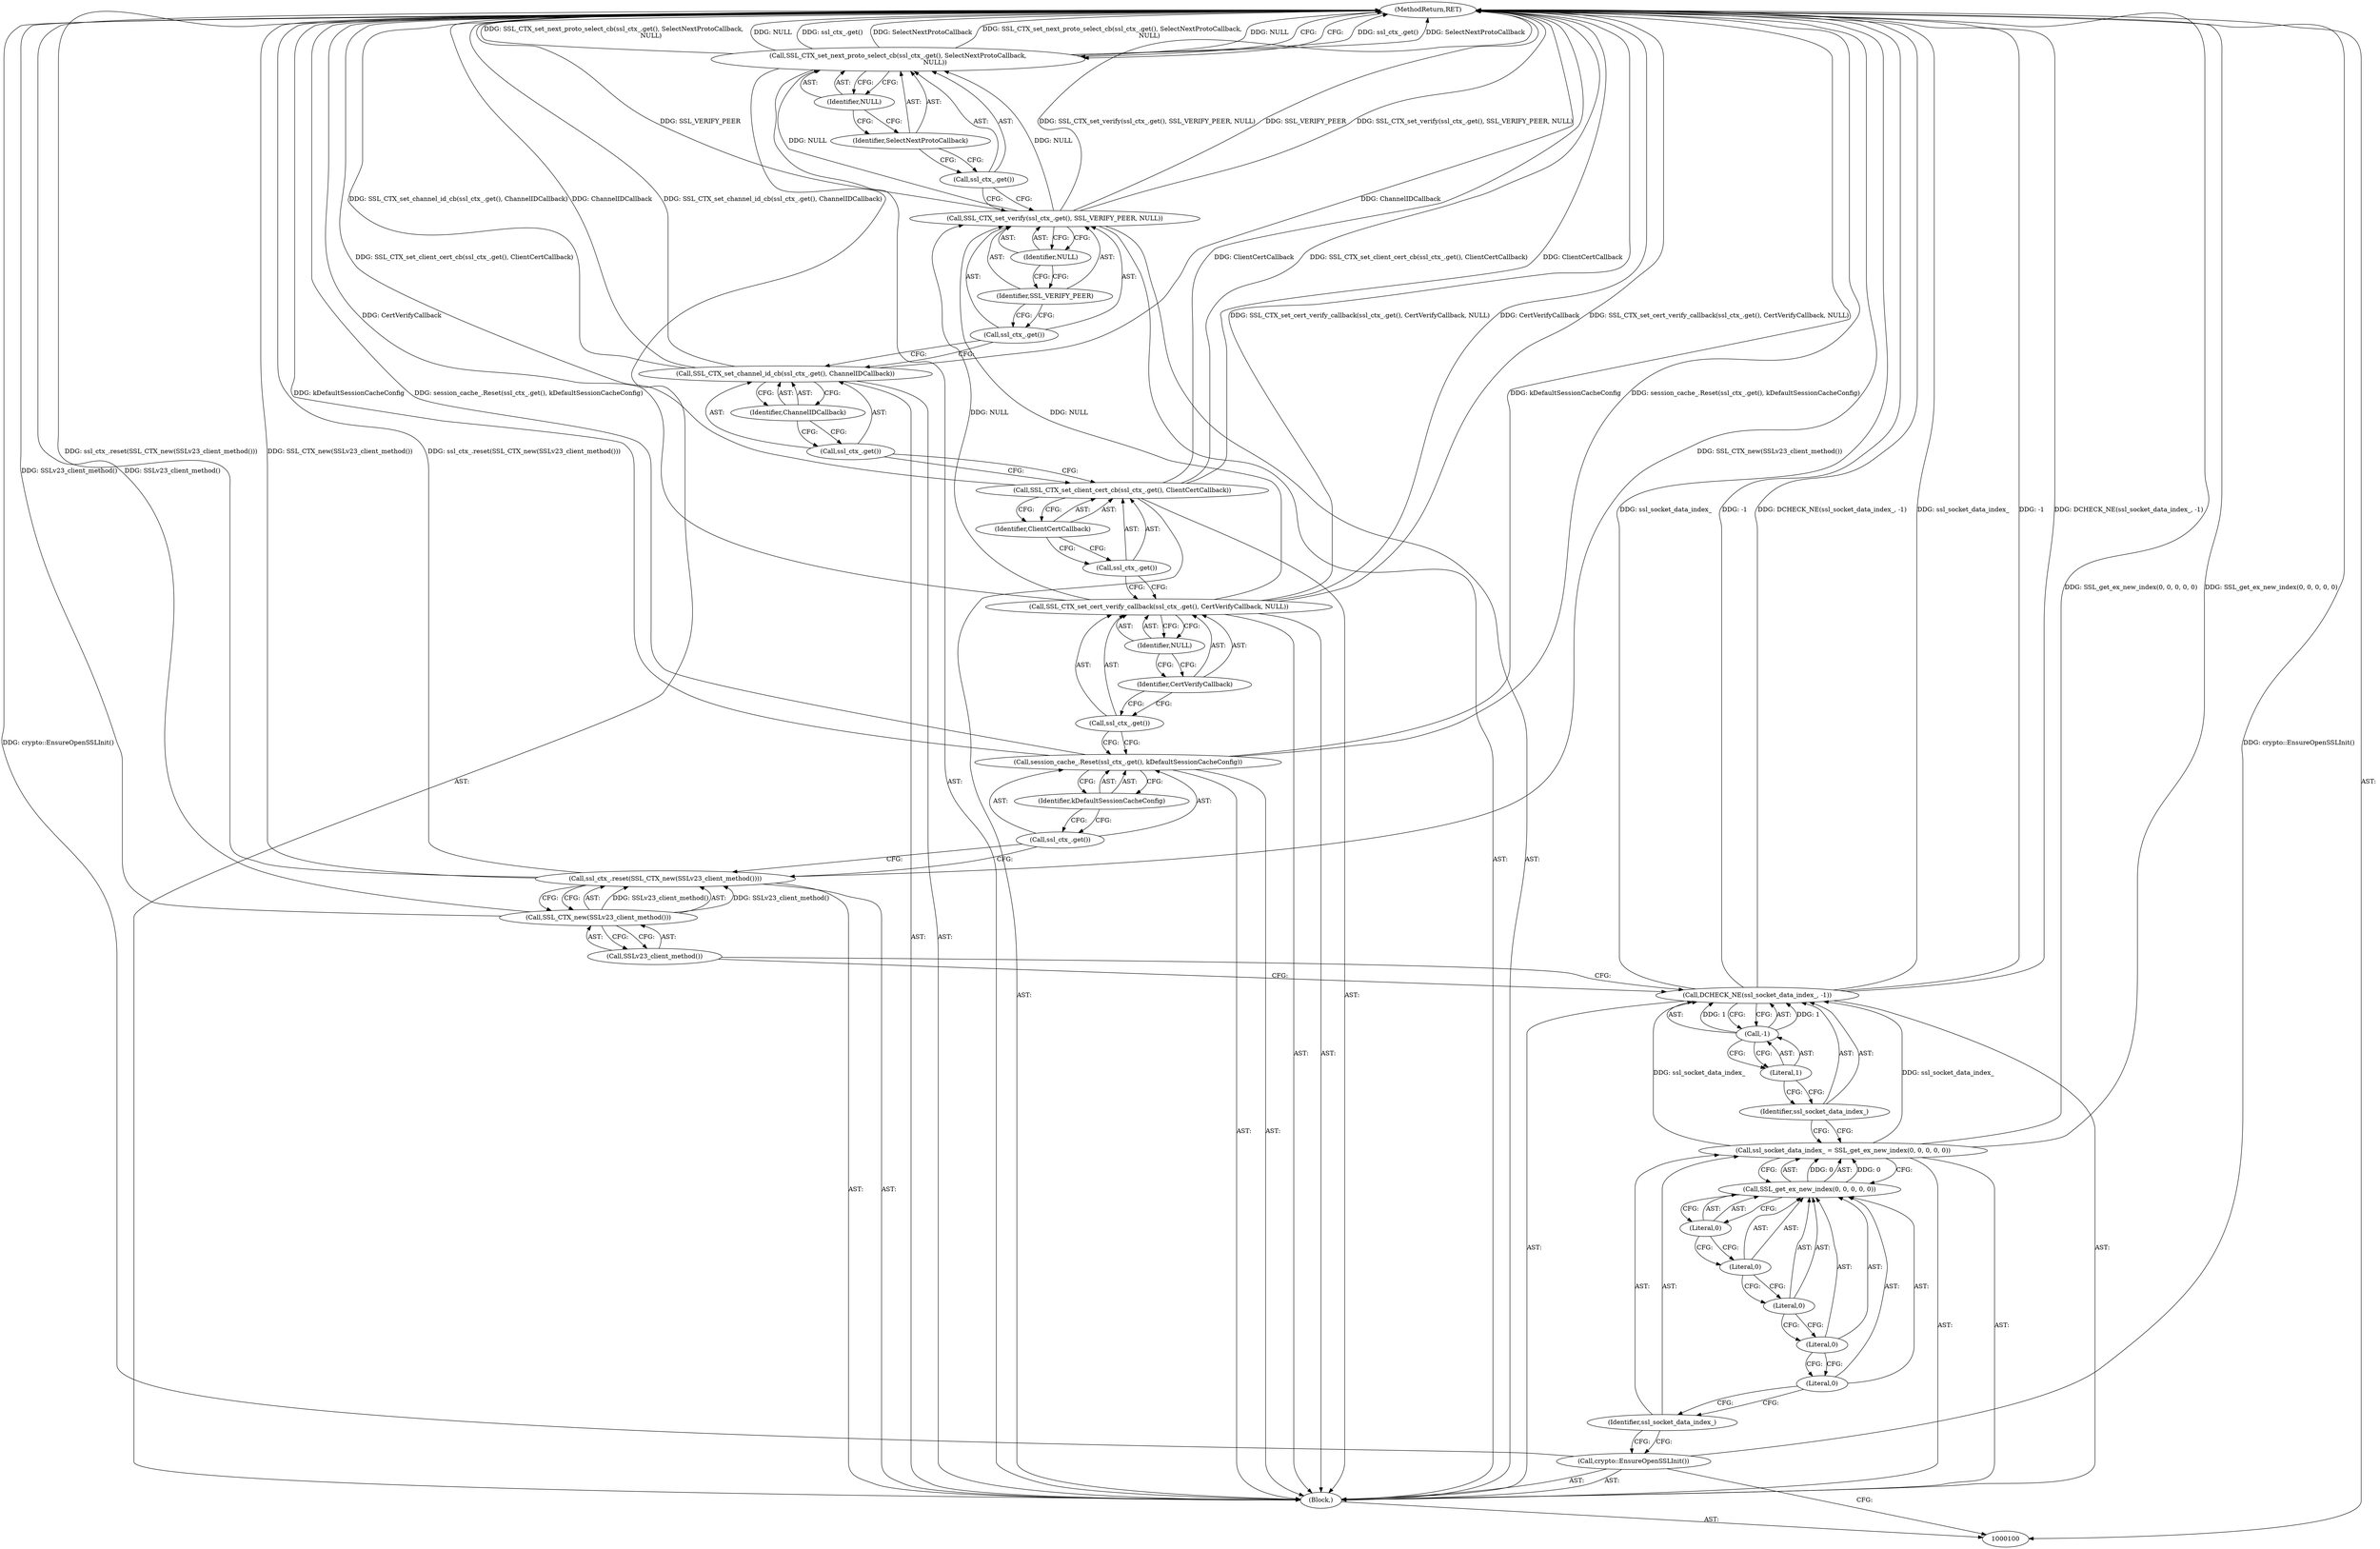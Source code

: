 digraph "0_Chrome_b051cdb6465736e7233cd22b807e255554378206_1" {
"1000101" [label="(Block,)"];
"1000139" [label="(MethodReturn,RET)"];
"1000132" [label="(Call,ssl_ctx_.get())"];
"1000133" [label="(Identifier,SSL_VERIFY_PEER)"];
"1000131" [label="(Call,SSL_CTX_set_verify(ssl_ctx_.get(), SSL_VERIFY_PEER, NULL))"];
"1000134" [label="(Identifier,NULL)"];
"1000136" [label="(Call,ssl_ctx_.get())"];
"1000135" [label="(Call,SSL_CTX_set_next_proto_select_cb(ssl_ctx_.get(), SelectNextProtoCallback,\n                                     NULL))"];
"1000137" [label="(Identifier,SelectNextProtoCallback)"];
"1000138" [label="(Identifier,NULL)"];
"1000102" [label="(Call,crypto::EnsureOpenSSLInit())"];
"1000105" [label="(Call,SSL_get_ex_new_index(0, 0, 0, 0, 0))"];
"1000103" [label="(Call,ssl_socket_data_index_ = SSL_get_ex_new_index(0, 0, 0, 0, 0))"];
"1000104" [label="(Identifier,ssl_socket_data_index_)"];
"1000106" [label="(Literal,0)"];
"1000107" [label="(Literal,0)"];
"1000108" [label="(Literal,0)"];
"1000109" [label="(Literal,0)"];
"1000110" [label="(Literal,0)"];
"1000112" [label="(Identifier,ssl_socket_data_index_)"];
"1000113" [label="(Call,-1)"];
"1000114" [label="(Literal,1)"];
"1000111" [label="(Call,DCHECK_NE(ssl_socket_data_index_, -1))"];
"1000116" [label="(Call,SSL_CTX_new(SSLv23_client_method()))"];
"1000117" [label="(Call,SSLv23_client_method())"];
"1000115" [label="(Call,ssl_ctx_.reset(SSL_CTX_new(SSLv23_client_method())))"];
"1000119" [label="(Call,ssl_ctx_.get())"];
"1000120" [label="(Identifier,kDefaultSessionCacheConfig)"];
"1000118" [label="(Call,session_cache_.Reset(ssl_ctx_.get(), kDefaultSessionCacheConfig))"];
"1000122" [label="(Call,ssl_ctx_.get())"];
"1000121" [label="(Call,SSL_CTX_set_cert_verify_callback(ssl_ctx_.get(), CertVerifyCallback, NULL))"];
"1000123" [label="(Identifier,CertVerifyCallback)"];
"1000124" [label="(Identifier,NULL)"];
"1000126" [label="(Call,ssl_ctx_.get())"];
"1000127" [label="(Identifier,ClientCertCallback)"];
"1000125" [label="(Call,SSL_CTX_set_client_cert_cb(ssl_ctx_.get(), ClientCertCallback))"];
"1000129" [label="(Call,ssl_ctx_.get())"];
"1000130" [label="(Identifier,ChannelIDCallback)"];
"1000128" [label="(Call,SSL_CTX_set_channel_id_cb(ssl_ctx_.get(), ChannelIDCallback))"];
"1000101" -> "1000100"  [label="AST: "];
"1000102" -> "1000101"  [label="AST: "];
"1000103" -> "1000101"  [label="AST: "];
"1000111" -> "1000101"  [label="AST: "];
"1000115" -> "1000101"  [label="AST: "];
"1000118" -> "1000101"  [label="AST: "];
"1000121" -> "1000101"  [label="AST: "];
"1000125" -> "1000101"  [label="AST: "];
"1000128" -> "1000101"  [label="AST: "];
"1000131" -> "1000101"  [label="AST: "];
"1000135" -> "1000101"  [label="AST: "];
"1000139" -> "1000100"  [label="AST: "];
"1000139" -> "1000135"  [label="CFG: "];
"1000116" -> "1000139"  [label="DDG: SSLv23_client_method()"];
"1000128" -> "1000139"  [label="DDG: ChannelIDCallback"];
"1000128" -> "1000139"  [label="DDG: SSL_CTX_set_channel_id_cb(ssl_ctx_.get(), ChannelIDCallback)"];
"1000125" -> "1000139"  [label="DDG: SSL_CTX_set_client_cert_cb(ssl_ctx_.get(), ClientCertCallback)"];
"1000125" -> "1000139"  [label="DDG: ClientCertCallback"];
"1000103" -> "1000139"  [label="DDG: SSL_get_ex_new_index(0, 0, 0, 0, 0)"];
"1000121" -> "1000139"  [label="DDG: CertVerifyCallback"];
"1000121" -> "1000139"  [label="DDG: SSL_CTX_set_cert_verify_callback(ssl_ctx_.get(), CertVerifyCallback, NULL)"];
"1000118" -> "1000139"  [label="DDG: session_cache_.Reset(ssl_ctx_.get(), kDefaultSessionCacheConfig)"];
"1000118" -> "1000139"  [label="DDG: kDefaultSessionCacheConfig"];
"1000135" -> "1000139"  [label="DDG: ssl_ctx_.get()"];
"1000135" -> "1000139"  [label="DDG: SelectNextProtoCallback"];
"1000135" -> "1000139"  [label="DDG: SSL_CTX_set_next_proto_select_cb(ssl_ctx_.get(), SelectNextProtoCallback,\n                                     NULL)"];
"1000135" -> "1000139"  [label="DDG: NULL"];
"1000131" -> "1000139"  [label="DDG: SSL_CTX_set_verify(ssl_ctx_.get(), SSL_VERIFY_PEER, NULL)"];
"1000131" -> "1000139"  [label="DDG: SSL_VERIFY_PEER"];
"1000115" -> "1000139"  [label="DDG: ssl_ctx_.reset(SSL_CTX_new(SSLv23_client_method()))"];
"1000115" -> "1000139"  [label="DDG: SSL_CTX_new(SSLv23_client_method())"];
"1000102" -> "1000139"  [label="DDG: crypto::EnsureOpenSSLInit()"];
"1000111" -> "1000139"  [label="DDG: ssl_socket_data_index_"];
"1000111" -> "1000139"  [label="DDG: -1"];
"1000111" -> "1000139"  [label="DDG: DCHECK_NE(ssl_socket_data_index_, -1)"];
"1000132" -> "1000131"  [label="AST: "];
"1000132" -> "1000128"  [label="CFG: "];
"1000133" -> "1000132"  [label="CFG: "];
"1000133" -> "1000131"  [label="AST: "];
"1000133" -> "1000132"  [label="CFG: "];
"1000134" -> "1000133"  [label="CFG: "];
"1000131" -> "1000101"  [label="AST: "];
"1000131" -> "1000134"  [label="CFG: "];
"1000132" -> "1000131"  [label="AST: "];
"1000133" -> "1000131"  [label="AST: "];
"1000134" -> "1000131"  [label="AST: "];
"1000136" -> "1000131"  [label="CFG: "];
"1000131" -> "1000139"  [label="DDG: SSL_CTX_set_verify(ssl_ctx_.get(), SSL_VERIFY_PEER, NULL)"];
"1000131" -> "1000139"  [label="DDG: SSL_VERIFY_PEER"];
"1000121" -> "1000131"  [label="DDG: NULL"];
"1000131" -> "1000135"  [label="DDG: NULL"];
"1000134" -> "1000131"  [label="AST: "];
"1000134" -> "1000133"  [label="CFG: "];
"1000131" -> "1000134"  [label="CFG: "];
"1000136" -> "1000135"  [label="AST: "];
"1000136" -> "1000131"  [label="CFG: "];
"1000137" -> "1000136"  [label="CFG: "];
"1000135" -> "1000101"  [label="AST: "];
"1000135" -> "1000138"  [label="CFG: "];
"1000136" -> "1000135"  [label="AST: "];
"1000137" -> "1000135"  [label="AST: "];
"1000138" -> "1000135"  [label="AST: "];
"1000139" -> "1000135"  [label="CFG: "];
"1000135" -> "1000139"  [label="DDG: ssl_ctx_.get()"];
"1000135" -> "1000139"  [label="DDG: SelectNextProtoCallback"];
"1000135" -> "1000139"  [label="DDG: SSL_CTX_set_next_proto_select_cb(ssl_ctx_.get(), SelectNextProtoCallback,\n                                     NULL)"];
"1000135" -> "1000139"  [label="DDG: NULL"];
"1000131" -> "1000135"  [label="DDG: NULL"];
"1000137" -> "1000135"  [label="AST: "];
"1000137" -> "1000136"  [label="CFG: "];
"1000138" -> "1000137"  [label="CFG: "];
"1000138" -> "1000135"  [label="AST: "];
"1000138" -> "1000137"  [label="CFG: "];
"1000135" -> "1000138"  [label="CFG: "];
"1000102" -> "1000101"  [label="AST: "];
"1000102" -> "1000100"  [label="CFG: "];
"1000104" -> "1000102"  [label="CFG: "];
"1000102" -> "1000139"  [label="DDG: crypto::EnsureOpenSSLInit()"];
"1000105" -> "1000103"  [label="AST: "];
"1000105" -> "1000110"  [label="CFG: "];
"1000106" -> "1000105"  [label="AST: "];
"1000107" -> "1000105"  [label="AST: "];
"1000108" -> "1000105"  [label="AST: "];
"1000109" -> "1000105"  [label="AST: "];
"1000110" -> "1000105"  [label="AST: "];
"1000103" -> "1000105"  [label="CFG: "];
"1000105" -> "1000103"  [label="DDG: 0"];
"1000103" -> "1000101"  [label="AST: "];
"1000103" -> "1000105"  [label="CFG: "];
"1000104" -> "1000103"  [label="AST: "];
"1000105" -> "1000103"  [label="AST: "];
"1000112" -> "1000103"  [label="CFG: "];
"1000103" -> "1000139"  [label="DDG: SSL_get_ex_new_index(0, 0, 0, 0, 0)"];
"1000105" -> "1000103"  [label="DDG: 0"];
"1000103" -> "1000111"  [label="DDG: ssl_socket_data_index_"];
"1000104" -> "1000103"  [label="AST: "];
"1000104" -> "1000102"  [label="CFG: "];
"1000106" -> "1000104"  [label="CFG: "];
"1000106" -> "1000105"  [label="AST: "];
"1000106" -> "1000104"  [label="CFG: "];
"1000107" -> "1000106"  [label="CFG: "];
"1000107" -> "1000105"  [label="AST: "];
"1000107" -> "1000106"  [label="CFG: "];
"1000108" -> "1000107"  [label="CFG: "];
"1000108" -> "1000105"  [label="AST: "];
"1000108" -> "1000107"  [label="CFG: "];
"1000109" -> "1000108"  [label="CFG: "];
"1000109" -> "1000105"  [label="AST: "];
"1000109" -> "1000108"  [label="CFG: "];
"1000110" -> "1000109"  [label="CFG: "];
"1000110" -> "1000105"  [label="AST: "];
"1000110" -> "1000109"  [label="CFG: "];
"1000105" -> "1000110"  [label="CFG: "];
"1000112" -> "1000111"  [label="AST: "];
"1000112" -> "1000103"  [label="CFG: "];
"1000114" -> "1000112"  [label="CFG: "];
"1000113" -> "1000111"  [label="AST: "];
"1000113" -> "1000114"  [label="CFG: "];
"1000114" -> "1000113"  [label="AST: "];
"1000111" -> "1000113"  [label="CFG: "];
"1000113" -> "1000111"  [label="DDG: 1"];
"1000114" -> "1000113"  [label="AST: "];
"1000114" -> "1000112"  [label="CFG: "];
"1000113" -> "1000114"  [label="CFG: "];
"1000111" -> "1000101"  [label="AST: "];
"1000111" -> "1000113"  [label="CFG: "];
"1000112" -> "1000111"  [label="AST: "];
"1000113" -> "1000111"  [label="AST: "];
"1000117" -> "1000111"  [label="CFG: "];
"1000111" -> "1000139"  [label="DDG: ssl_socket_data_index_"];
"1000111" -> "1000139"  [label="DDG: -1"];
"1000111" -> "1000139"  [label="DDG: DCHECK_NE(ssl_socket_data_index_, -1)"];
"1000103" -> "1000111"  [label="DDG: ssl_socket_data_index_"];
"1000113" -> "1000111"  [label="DDG: 1"];
"1000116" -> "1000115"  [label="AST: "];
"1000116" -> "1000117"  [label="CFG: "];
"1000117" -> "1000116"  [label="AST: "];
"1000115" -> "1000116"  [label="CFG: "];
"1000116" -> "1000139"  [label="DDG: SSLv23_client_method()"];
"1000116" -> "1000115"  [label="DDG: SSLv23_client_method()"];
"1000117" -> "1000116"  [label="AST: "];
"1000117" -> "1000111"  [label="CFG: "];
"1000116" -> "1000117"  [label="CFG: "];
"1000115" -> "1000101"  [label="AST: "];
"1000115" -> "1000116"  [label="CFG: "];
"1000116" -> "1000115"  [label="AST: "];
"1000119" -> "1000115"  [label="CFG: "];
"1000115" -> "1000139"  [label="DDG: ssl_ctx_.reset(SSL_CTX_new(SSLv23_client_method()))"];
"1000115" -> "1000139"  [label="DDG: SSL_CTX_new(SSLv23_client_method())"];
"1000116" -> "1000115"  [label="DDG: SSLv23_client_method()"];
"1000119" -> "1000118"  [label="AST: "];
"1000119" -> "1000115"  [label="CFG: "];
"1000120" -> "1000119"  [label="CFG: "];
"1000120" -> "1000118"  [label="AST: "];
"1000120" -> "1000119"  [label="CFG: "];
"1000118" -> "1000120"  [label="CFG: "];
"1000118" -> "1000101"  [label="AST: "];
"1000118" -> "1000120"  [label="CFG: "];
"1000119" -> "1000118"  [label="AST: "];
"1000120" -> "1000118"  [label="AST: "];
"1000122" -> "1000118"  [label="CFG: "];
"1000118" -> "1000139"  [label="DDG: session_cache_.Reset(ssl_ctx_.get(), kDefaultSessionCacheConfig)"];
"1000118" -> "1000139"  [label="DDG: kDefaultSessionCacheConfig"];
"1000122" -> "1000121"  [label="AST: "];
"1000122" -> "1000118"  [label="CFG: "];
"1000123" -> "1000122"  [label="CFG: "];
"1000121" -> "1000101"  [label="AST: "];
"1000121" -> "1000124"  [label="CFG: "];
"1000122" -> "1000121"  [label="AST: "];
"1000123" -> "1000121"  [label="AST: "];
"1000124" -> "1000121"  [label="AST: "];
"1000126" -> "1000121"  [label="CFG: "];
"1000121" -> "1000139"  [label="DDG: CertVerifyCallback"];
"1000121" -> "1000139"  [label="DDG: SSL_CTX_set_cert_verify_callback(ssl_ctx_.get(), CertVerifyCallback, NULL)"];
"1000121" -> "1000131"  [label="DDG: NULL"];
"1000123" -> "1000121"  [label="AST: "];
"1000123" -> "1000122"  [label="CFG: "];
"1000124" -> "1000123"  [label="CFG: "];
"1000124" -> "1000121"  [label="AST: "];
"1000124" -> "1000123"  [label="CFG: "];
"1000121" -> "1000124"  [label="CFG: "];
"1000126" -> "1000125"  [label="AST: "];
"1000126" -> "1000121"  [label="CFG: "];
"1000127" -> "1000126"  [label="CFG: "];
"1000127" -> "1000125"  [label="AST: "];
"1000127" -> "1000126"  [label="CFG: "];
"1000125" -> "1000127"  [label="CFG: "];
"1000125" -> "1000101"  [label="AST: "];
"1000125" -> "1000127"  [label="CFG: "];
"1000126" -> "1000125"  [label="AST: "];
"1000127" -> "1000125"  [label="AST: "];
"1000129" -> "1000125"  [label="CFG: "];
"1000125" -> "1000139"  [label="DDG: SSL_CTX_set_client_cert_cb(ssl_ctx_.get(), ClientCertCallback)"];
"1000125" -> "1000139"  [label="DDG: ClientCertCallback"];
"1000129" -> "1000128"  [label="AST: "];
"1000129" -> "1000125"  [label="CFG: "];
"1000130" -> "1000129"  [label="CFG: "];
"1000130" -> "1000128"  [label="AST: "];
"1000130" -> "1000129"  [label="CFG: "];
"1000128" -> "1000130"  [label="CFG: "];
"1000128" -> "1000101"  [label="AST: "];
"1000128" -> "1000130"  [label="CFG: "];
"1000129" -> "1000128"  [label="AST: "];
"1000130" -> "1000128"  [label="AST: "];
"1000132" -> "1000128"  [label="CFG: "];
"1000128" -> "1000139"  [label="DDG: ChannelIDCallback"];
"1000128" -> "1000139"  [label="DDG: SSL_CTX_set_channel_id_cb(ssl_ctx_.get(), ChannelIDCallback)"];
}
